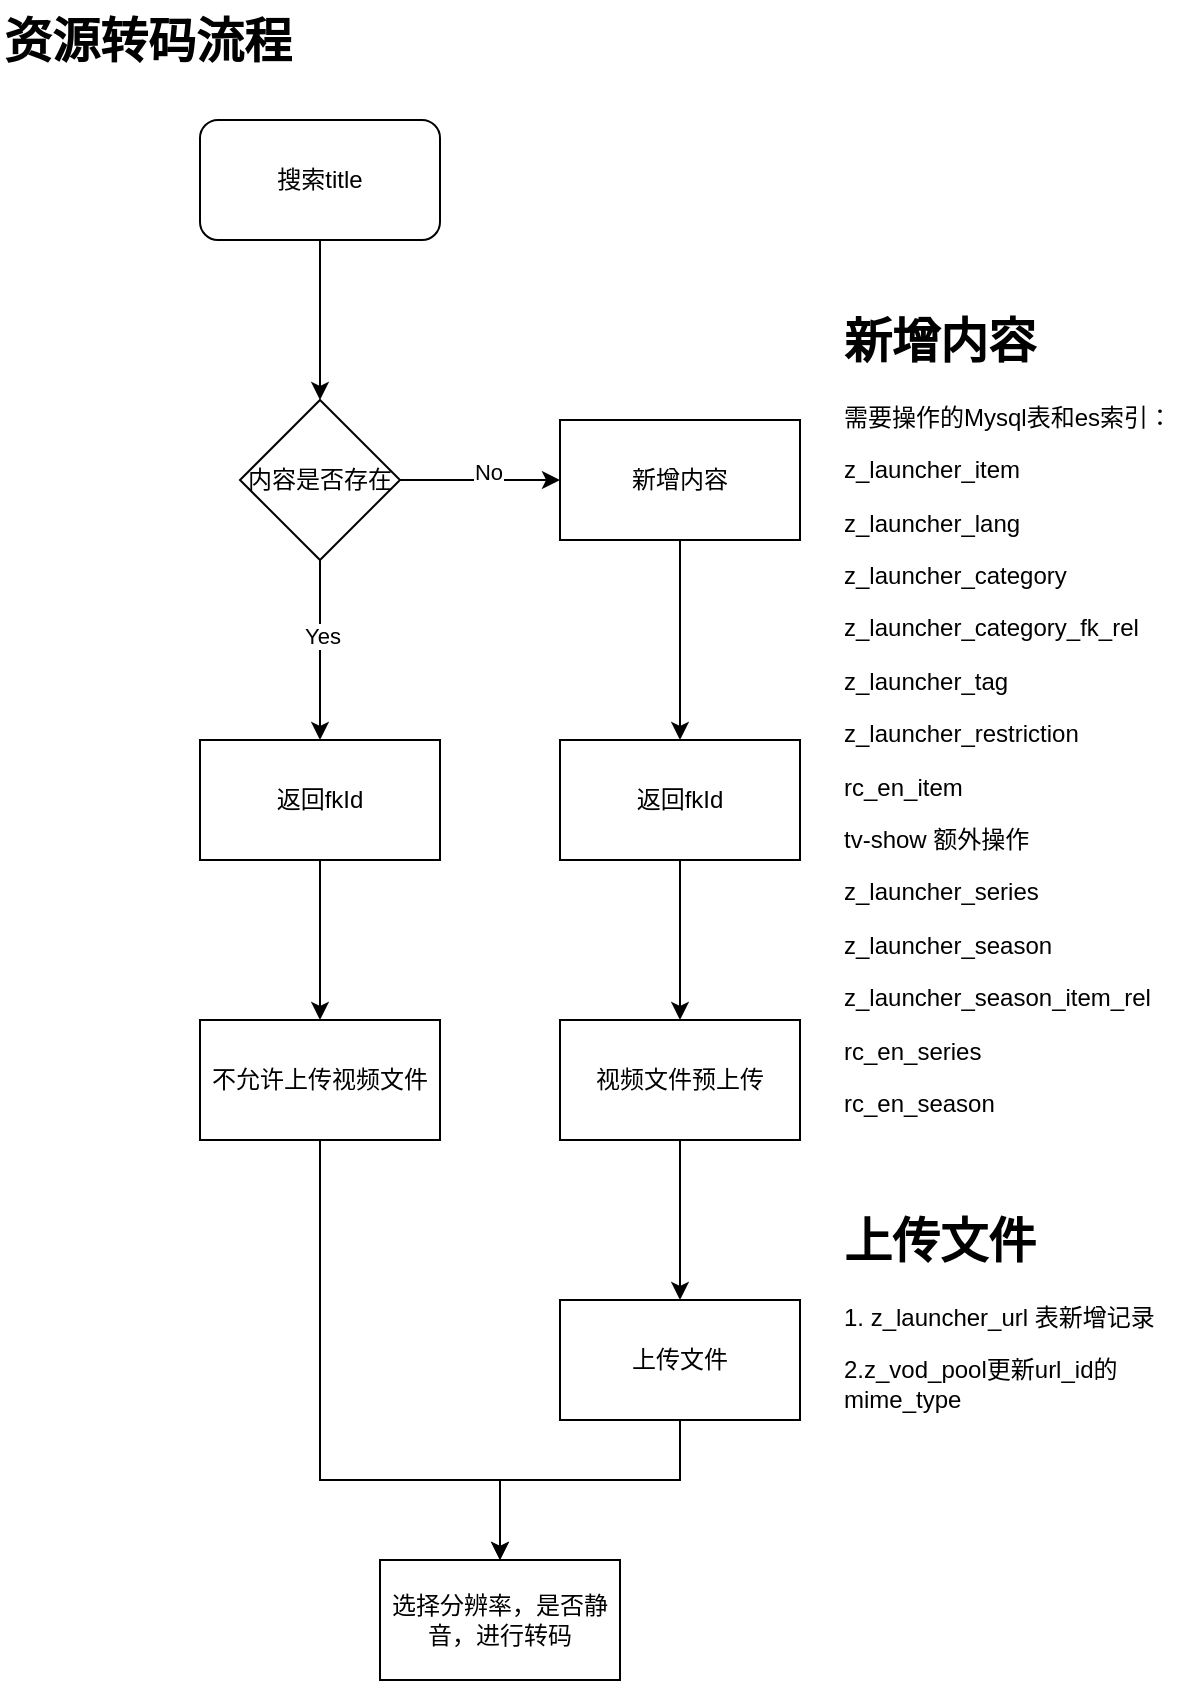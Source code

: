 <mxfile version="24.7.14">
  <diagram name="第 1 页" id="2wlSlx9r2bVHyShXd7Hb">
    <mxGraphModel dx="1426" dy="755" grid="1" gridSize="10" guides="1" tooltips="1" connect="1" arrows="1" fold="1" page="1" pageScale="1" pageWidth="827" pageHeight="1169" math="0" shadow="0">
      <root>
        <mxCell id="0" />
        <mxCell id="1" parent="0" />
        <mxCell id="ajWyyZeo7ePxl7q6qDDl-3" value="" style="edgeStyle=orthogonalEdgeStyle;rounded=0;orthogonalLoop=1;jettySize=auto;html=1;" edge="1" parent="1" source="ajWyyZeo7ePxl7q6qDDl-1" target="ajWyyZeo7ePxl7q6qDDl-2">
          <mxGeometry relative="1" as="geometry" />
        </mxCell>
        <mxCell id="ajWyyZeo7ePxl7q6qDDl-1" value="搜索title" style="rounded=1;whiteSpace=wrap;html=1;" vertex="1" parent="1">
          <mxGeometry x="100" y="60" width="120" height="60" as="geometry" />
        </mxCell>
        <mxCell id="ajWyyZeo7ePxl7q6qDDl-6" value="" style="edgeStyle=orthogonalEdgeStyle;rounded=0;orthogonalLoop=1;jettySize=auto;html=1;" edge="1" parent="1" source="ajWyyZeo7ePxl7q6qDDl-2" target="ajWyyZeo7ePxl7q6qDDl-5">
          <mxGeometry relative="1" as="geometry" />
        </mxCell>
        <mxCell id="ajWyyZeo7ePxl7q6qDDl-7" value="Yes" style="edgeLabel;html=1;align=center;verticalAlign=middle;resizable=0;points=[];" vertex="1" connectable="0" parent="ajWyyZeo7ePxl7q6qDDl-6">
          <mxGeometry x="-0.156" y="1" relative="1" as="geometry">
            <mxPoint as="offset" />
          </mxGeometry>
        </mxCell>
        <mxCell id="ajWyyZeo7ePxl7q6qDDl-8" value="" style="edgeStyle=orthogonalEdgeStyle;rounded=0;orthogonalLoop=1;jettySize=auto;html=1;" edge="1" parent="1" source="ajWyyZeo7ePxl7q6qDDl-2" target="ajWyyZeo7ePxl7q6qDDl-4">
          <mxGeometry relative="1" as="geometry" />
        </mxCell>
        <mxCell id="ajWyyZeo7ePxl7q6qDDl-9" value="No" style="edgeLabel;html=1;align=center;verticalAlign=middle;resizable=0;points=[];" vertex="1" connectable="0" parent="ajWyyZeo7ePxl7q6qDDl-8">
          <mxGeometry x="0.1" y="4" relative="1" as="geometry">
            <mxPoint as="offset" />
          </mxGeometry>
        </mxCell>
        <mxCell id="ajWyyZeo7ePxl7q6qDDl-2" value="内容是否存在" style="rhombus;whiteSpace=wrap;html=1;" vertex="1" parent="1">
          <mxGeometry x="120" y="200" width="80" height="80" as="geometry" />
        </mxCell>
        <mxCell id="ajWyyZeo7ePxl7q6qDDl-13" value="" style="edgeStyle=orthogonalEdgeStyle;rounded=0;orthogonalLoop=1;jettySize=auto;html=1;" edge="1" parent="1" source="ajWyyZeo7ePxl7q6qDDl-4" target="ajWyyZeo7ePxl7q6qDDl-12">
          <mxGeometry relative="1" as="geometry" />
        </mxCell>
        <mxCell id="ajWyyZeo7ePxl7q6qDDl-4" value="新增内容" style="rounded=0;whiteSpace=wrap;html=1;" vertex="1" parent="1">
          <mxGeometry x="280" y="210" width="120" height="60" as="geometry" />
        </mxCell>
        <mxCell id="ajWyyZeo7ePxl7q6qDDl-11" value="" style="edgeStyle=orthogonalEdgeStyle;rounded=0;orthogonalLoop=1;jettySize=auto;html=1;" edge="1" parent="1" source="ajWyyZeo7ePxl7q6qDDl-5" target="ajWyyZeo7ePxl7q6qDDl-10">
          <mxGeometry relative="1" as="geometry" />
        </mxCell>
        <mxCell id="ajWyyZeo7ePxl7q6qDDl-5" value="返回fkId" style="whiteSpace=wrap;html=1;" vertex="1" parent="1">
          <mxGeometry x="100" y="370" width="120" height="60" as="geometry" />
        </mxCell>
        <mxCell id="ajWyyZeo7ePxl7q6qDDl-10" value="不允许上传视频文件" style="whiteSpace=wrap;html=1;" vertex="1" parent="1">
          <mxGeometry x="100" y="510" width="120" height="60" as="geometry" />
        </mxCell>
        <mxCell id="ajWyyZeo7ePxl7q6qDDl-15" value="" style="edgeStyle=orthogonalEdgeStyle;rounded=0;orthogonalLoop=1;jettySize=auto;html=1;" edge="1" parent="1" source="ajWyyZeo7ePxl7q6qDDl-12" target="ajWyyZeo7ePxl7q6qDDl-14">
          <mxGeometry relative="1" as="geometry" />
        </mxCell>
        <mxCell id="ajWyyZeo7ePxl7q6qDDl-12" value="返回fkId" style="whiteSpace=wrap;html=1;rounded=0;" vertex="1" parent="1">
          <mxGeometry x="280" y="370" width="120" height="60" as="geometry" />
        </mxCell>
        <mxCell id="ajWyyZeo7ePxl7q6qDDl-17" value="" style="edgeStyle=orthogonalEdgeStyle;rounded=0;orthogonalLoop=1;jettySize=auto;html=1;" edge="1" parent="1" source="ajWyyZeo7ePxl7q6qDDl-14" target="ajWyyZeo7ePxl7q6qDDl-16">
          <mxGeometry relative="1" as="geometry" />
        </mxCell>
        <mxCell id="ajWyyZeo7ePxl7q6qDDl-14" value="视频文件预上传" style="whiteSpace=wrap;html=1;rounded=0;" vertex="1" parent="1">
          <mxGeometry x="280" y="510" width="120" height="60" as="geometry" />
        </mxCell>
        <mxCell id="ajWyyZeo7ePxl7q6qDDl-22" style="edgeStyle=orthogonalEdgeStyle;rounded=0;orthogonalLoop=1;jettySize=auto;html=1;entryX=0.5;entryY=0;entryDx=0;entryDy=0;" edge="1" parent="1" source="ajWyyZeo7ePxl7q6qDDl-16" target="ajWyyZeo7ePxl7q6qDDl-20">
          <mxGeometry relative="1" as="geometry">
            <Array as="points">
              <mxPoint x="340" y="740" />
              <mxPoint x="250" y="740" />
            </Array>
          </mxGeometry>
        </mxCell>
        <mxCell id="ajWyyZeo7ePxl7q6qDDl-16" value="上传文件" style="whiteSpace=wrap;html=1;rounded=0;" vertex="1" parent="1">
          <mxGeometry x="280" y="650" width="120" height="60" as="geometry" />
        </mxCell>
        <mxCell id="ajWyyZeo7ePxl7q6qDDl-18" value="&lt;h1 style=&quot;margin-top: 0px;&quot;&gt;上传文件&lt;/h1&gt;&lt;p&gt;1. z_launcher_url 表新增记录&lt;/p&gt;&lt;p&gt;2.z_vod_pool更新url_id的mime_type&lt;/p&gt;" style="text;html=1;whiteSpace=wrap;overflow=hidden;rounded=0;" vertex="1" parent="1">
          <mxGeometry x="420" y="600" width="180" height="120" as="geometry" />
        </mxCell>
        <mxCell id="ajWyyZeo7ePxl7q6qDDl-19" value="&lt;h1 style=&quot;margin-top: 0px;&quot;&gt;资源转码流程&lt;/h1&gt;" style="text;html=1;whiteSpace=wrap;overflow=hidden;rounded=0;" vertex="1" parent="1">
          <mxGeometry width="180" height="120" as="geometry" />
        </mxCell>
        <mxCell id="ajWyyZeo7ePxl7q6qDDl-20" value="选择分辨率，是否静音，进行转码" style="rounded=0;whiteSpace=wrap;html=1;" vertex="1" parent="1">
          <mxGeometry x="190" y="780" width="120" height="60" as="geometry" />
        </mxCell>
        <mxCell id="ajWyyZeo7ePxl7q6qDDl-21" style="edgeStyle=orthogonalEdgeStyle;rounded=0;orthogonalLoop=1;jettySize=auto;html=1;" edge="1" parent="1" source="ajWyyZeo7ePxl7q6qDDl-10">
          <mxGeometry relative="1" as="geometry">
            <mxPoint x="250" y="780" as="targetPoint" />
            <Array as="points">
              <mxPoint x="160" y="740" />
              <mxPoint x="250" y="740" />
              <mxPoint x="250" y="780" />
            </Array>
          </mxGeometry>
        </mxCell>
        <mxCell id="ajWyyZeo7ePxl7q6qDDl-23" value="&lt;h1 style=&quot;margin-top: 0px;&quot;&gt;新增内容&lt;/h1&gt;&lt;p&gt;需要操作的Mysql表和es索引：&lt;/p&gt;&lt;p&gt;z_launcher_item&lt;/p&gt;&lt;p&gt;z_launcher_lang&lt;/p&gt;&lt;p&gt;z_launcher_category&lt;/p&gt;&lt;p&gt;z_launcher_category_fk_rel&lt;/p&gt;&lt;p&gt;z_launcher_tag&lt;/p&gt;&lt;p&gt;z_launcher_restriction&lt;/p&gt;&lt;p&gt;rc_en_item&lt;/p&gt;&lt;p&gt;tv-show 额外操作&lt;/p&gt;&lt;p&gt;z_launcher_series&lt;/p&gt;&lt;p&gt;z_launcher_season&lt;/p&gt;&lt;p&gt;z_launcher_season_item_rel&lt;/p&gt;&lt;p&gt;rc_en_series&lt;/p&gt;&lt;p&gt;rc_en_season&lt;/p&gt;" style="text;html=1;whiteSpace=wrap;overflow=hidden;rounded=0;" vertex="1" parent="1">
          <mxGeometry x="420" y="150" width="180" height="430" as="geometry" />
        </mxCell>
      </root>
    </mxGraphModel>
  </diagram>
</mxfile>
